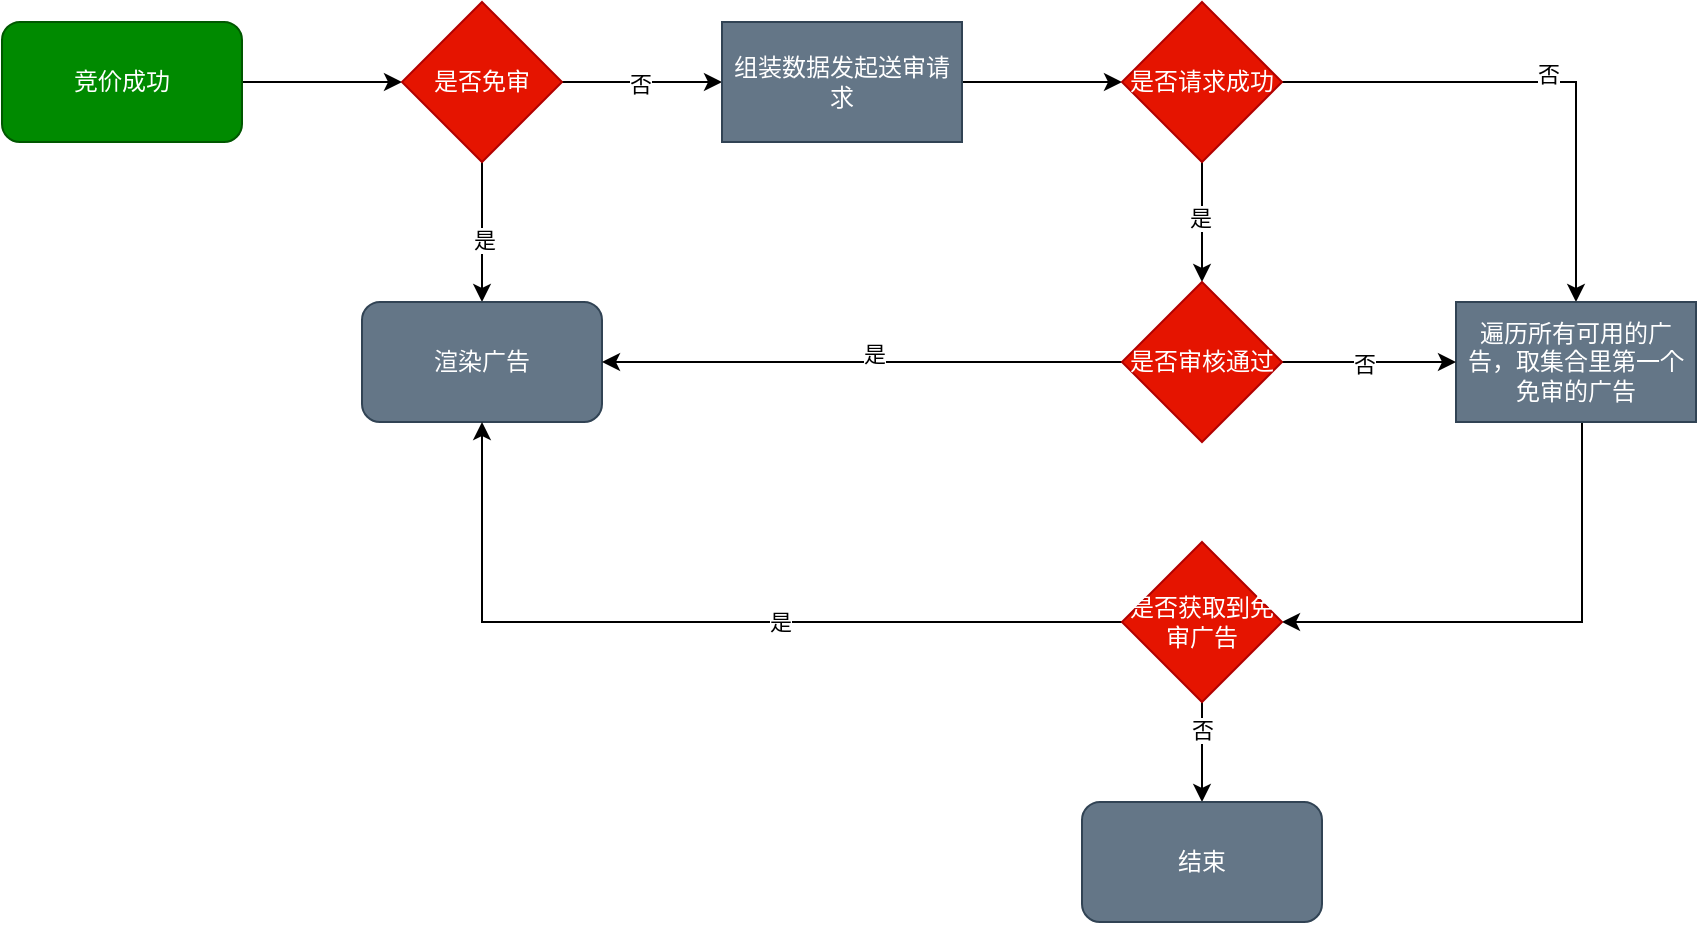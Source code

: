 <mxfile version="24.7.17">
  <diagram name="第 1 页" id="-iBdAIBDAezDfovrRm0V">
    <mxGraphModel dx="1139" dy="620" grid="1" gridSize="10" guides="1" tooltips="1" connect="1" arrows="1" fold="1" page="1" pageScale="1" pageWidth="827" pageHeight="1169" math="0" shadow="0">
      <root>
        <mxCell id="0" />
        <mxCell id="1" parent="0" />
        <mxCell id="1goMoPxQiR9Q-kaNRsh4-3" value="" style="edgeStyle=orthogonalEdgeStyle;rounded=0;orthogonalLoop=1;jettySize=auto;html=1;" edge="1" parent="1" source="1goMoPxQiR9Q-kaNRsh4-1" target="1goMoPxQiR9Q-kaNRsh4-2">
          <mxGeometry relative="1" as="geometry" />
        </mxCell>
        <mxCell id="1goMoPxQiR9Q-kaNRsh4-1" value="竞价成功" style="rounded=1;whiteSpace=wrap;html=1;fillColor=#008a00;fontColor=#ffffff;strokeColor=#005700;" vertex="1" parent="1">
          <mxGeometry x="100" y="360" width="120" height="60" as="geometry" />
        </mxCell>
        <mxCell id="1goMoPxQiR9Q-kaNRsh4-5" value="" style="edgeStyle=orthogonalEdgeStyle;rounded=0;orthogonalLoop=1;jettySize=auto;html=1;" edge="1" parent="1" source="1goMoPxQiR9Q-kaNRsh4-2" target="1goMoPxQiR9Q-kaNRsh4-4">
          <mxGeometry relative="1" as="geometry" />
        </mxCell>
        <mxCell id="1goMoPxQiR9Q-kaNRsh4-6" value="是" style="edgeLabel;html=1;align=center;verticalAlign=middle;resizable=0;points=[];" vertex="1" connectable="0" parent="1goMoPxQiR9Q-kaNRsh4-5">
          <mxGeometry x="0.114" y="1" relative="1" as="geometry">
            <mxPoint as="offset" />
          </mxGeometry>
        </mxCell>
        <mxCell id="1goMoPxQiR9Q-kaNRsh4-8" value="" style="edgeStyle=orthogonalEdgeStyle;rounded=0;orthogonalLoop=1;jettySize=auto;html=1;" edge="1" parent="1" source="1goMoPxQiR9Q-kaNRsh4-2" target="1goMoPxQiR9Q-kaNRsh4-7">
          <mxGeometry relative="1" as="geometry" />
        </mxCell>
        <mxCell id="1goMoPxQiR9Q-kaNRsh4-9" value="否" style="edgeLabel;html=1;align=center;verticalAlign=middle;resizable=0;points=[];" vertex="1" connectable="0" parent="1goMoPxQiR9Q-kaNRsh4-8">
          <mxGeometry x="-0.025" y="-1" relative="1" as="geometry">
            <mxPoint as="offset" />
          </mxGeometry>
        </mxCell>
        <mxCell id="1goMoPxQiR9Q-kaNRsh4-2" value="是否免审" style="rhombus;whiteSpace=wrap;html=1;fillColor=#e51400;fontColor=#ffffff;strokeColor=#B20000;" vertex="1" parent="1">
          <mxGeometry x="300" y="350" width="80" height="80" as="geometry" />
        </mxCell>
        <mxCell id="1goMoPxQiR9Q-kaNRsh4-4" value="渲染广告" style="rounded=1;whiteSpace=wrap;html=1;fillColor=#647687;fontColor=#ffffff;strokeColor=#314354;" vertex="1" parent="1">
          <mxGeometry x="280" y="500" width="120" height="60" as="geometry" />
        </mxCell>
        <mxCell id="1goMoPxQiR9Q-kaNRsh4-11" value="" style="edgeStyle=orthogonalEdgeStyle;rounded=0;orthogonalLoop=1;jettySize=auto;html=1;" edge="1" parent="1" source="1goMoPxQiR9Q-kaNRsh4-7" target="1goMoPxQiR9Q-kaNRsh4-10">
          <mxGeometry relative="1" as="geometry" />
        </mxCell>
        <mxCell id="1goMoPxQiR9Q-kaNRsh4-7" value="组装数据发起送审请求" style="rounded=0;whiteSpace=wrap;html=1;fillColor=#647687;fontColor=#ffffff;strokeColor=#314354;" vertex="1" parent="1">
          <mxGeometry x="460" y="360" width="120" height="60" as="geometry" />
        </mxCell>
        <mxCell id="1goMoPxQiR9Q-kaNRsh4-13" value="" style="edgeStyle=orthogonalEdgeStyle;rounded=0;orthogonalLoop=1;jettySize=auto;html=1;" edge="1" parent="1" source="1goMoPxQiR9Q-kaNRsh4-10" target="1goMoPxQiR9Q-kaNRsh4-12">
          <mxGeometry relative="1" as="geometry" />
        </mxCell>
        <mxCell id="1goMoPxQiR9Q-kaNRsh4-14" value="否" style="edgeLabel;html=1;align=center;verticalAlign=middle;resizable=0;points=[];" vertex="1" connectable="0" parent="1goMoPxQiR9Q-kaNRsh4-13">
          <mxGeometry x="0.033" y="4" relative="1" as="geometry">
            <mxPoint as="offset" />
          </mxGeometry>
        </mxCell>
        <mxCell id="1goMoPxQiR9Q-kaNRsh4-16" value="" style="edgeStyle=orthogonalEdgeStyle;rounded=0;orthogonalLoop=1;jettySize=auto;html=1;" edge="1" parent="1" source="1goMoPxQiR9Q-kaNRsh4-10" target="1goMoPxQiR9Q-kaNRsh4-15">
          <mxGeometry relative="1" as="geometry" />
        </mxCell>
        <mxCell id="1goMoPxQiR9Q-kaNRsh4-17" value="是" style="edgeLabel;html=1;align=center;verticalAlign=middle;resizable=0;points=[];" vertex="1" connectable="0" parent="1goMoPxQiR9Q-kaNRsh4-16">
          <mxGeometry x="-0.075" y="-1" relative="1" as="geometry">
            <mxPoint as="offset" />
          </mxGeometry>
        </mxCell>
        <mxCell id="1goMoPxQiR9Q-kaNRsh4-10" value="是否请求成功" style="rhombus;whiteSpace=wrap;html=1;fillColor=#e51400;fontColor=#ffffff;strokeColor=#B20000;" vertex="1" parent="1">
          <mxGeometry x="660" y="350" width="80" height="80" as="geometry" />
        </mxCell>
        <mxCell id="1goMoPxQiR9Q-kaNRsh4-25" value="" style="edgeStyle=orthogonalEdgeStyle;rounded=0;orthogonalLoop=1;jettySize=auto;html=1;" edge="1" parent="1" source="1goMoPxQiR9Q-kaNRsh4-12" target="1goMoPxQiR9Q-kaNRsh4-24">
          <mxGeometry relative="1" as="geometry">
            <Array as="points">
              <mxPoint x="890" y="660" />
            </Array>
          </mxGeometry>
        </mxCell>
        <mxCell id="1goMoPxQiR9Q-kaNRsh4-12" value="遍历所有可用的广告，取集合里第一个免审的广告" style="rounded=0;whiteSpace=wrap;html=1;fillColor=#647687;fontColor=#ffffff;strokeColor=#314354;" vertex="1" parent="1">
          <mxGeometry x="827" y="500" width="120" height="60" as="geometry" />
        </mxCell>
        <mxCell id="1goMoPxQiR9Q-kaNRsh4-20" style="edgeStyle=orthogonalEdgeStyle;rounded=0;orthogonalLoop=1;jettySize=auto;html=1;" edge="1" parent="1" source="1goMoPxQiR9Q-kaNRsh4-15" target="1goMoPxQiR9Q-kaNRsh4-4">
          <mxGeometry relative="1" as="geometry" />
        </mxCell>
        <mxCell id="1goMoPxQiR9Q-kaNRsh4-21" value="是" style="edgeLabel;html=1;align=center;verticalAlign=middle;resizable=0;points=[];" vertex="1" connectable="0" parent="1goMoPxQiR9Q-kaNRsh4-20">
          <mxGeometry x="-0.046" y="-4" relative="1" as="geometry">
            <mxPoint as="offset" />
          </mxGeometry>
        </mxCell>
        <mxCell id="1goMoPxQiR9Q-kaNRsh4-22" style="edgeStyle=orthogonalEdgeStyle;rounded=0;orthogonalLoop=1;jettySize=auto;html=1;" edge="1" parent="1" source="1goMoPxQiR9Q-kaNRsh4-15" target="1goMoPxQiR9Q-kaNRsh4-12">
          <mxGeometry relative="1" as="geometry" />
        </mxCell>
        <mxCell id="1goMoPxQiR9Q-kaNRsh4-23" value="否" style="edgeLabel;html=1;align=center;verticalAlign=middle;resizable=0;points=[];" vertex="1" connectable="0" parent="1goMoPxQiR9Q-kaNRsh4-22">
          <mxGeometry x="-0.058" y="-1" relative="1" as="geometry">
            <mxPoint as="offset" />
          </mxGeometry>
        </mxCell>
        <mxCell id="1goMoPxQiR9Q-kaNRsh4-15" value="是否审核通过" style="rhombus;whiteSpace=wrap;html=1;fillColor=#e51400;fontColor=#ffffff;strokeColor=#B20000;" vertex="1" parent="1">
          <mxGeometry x="660" y="490" width="80" height="80" as="geometry" />
        </mxCell>
        <mxCell id="1goMoPxQiR9Q-kaNRsh4-26" style="edgeStyle=orthogonalEdgeStyle;rounded=0;orthogonalLoop=1;jettySize=auto;html=1;entryX=0.5;entryY=1;entryDx=0;entryDy=0;" edge="1" parent="1" source="1goMoPxQiR9Q-kaNRsh4-24" target="1goMoPxQiR9Q-kaNRsh4-4">
          <mxGeometry relative="1" as="geometry" />
        </mxCell>
        <mxCell id="1goMoPxQiR9Q-kaNRsh4-27" value="是" style="edgeLabel;html=1;align=center;verticalAlign=middle;resizable=0;points=[];" vertex="1" connectable="0" parent="1goMoPxQiR9Q-kaNRsh4-26">
          <mxGeometry x="-0.186" relative="1" as="geometry">
            <mxPoint as="offset" />
          </mxGeometry>
        </mxCell>
        <mxCell id="1goMoPxQiR9Q-kaNRsh4-29" value="" style="edgeStyle=orthogonalEdgeStyle;rounded=0;orthogonalLoop=1;jettySize=auto;html=1;" edge="1" parent="1" source="1goMoPxQiR9Q-kaNRsh4-24" target="1goMoPxQiR9Q-kaNRsh4-28">
          <mxGeometry relative="1" as="geometry" />
        </mxCell>
        <mxCell id="1goMoPxQiR9Q-kaNRsh4-30" value="否" style="edgeLabel;html=1;align=center;verticalAlign=middle;resizable=0;points=[];" vertex="1" connectable="0" parent="1goMoPxQiR9Q-kaNRsh4-29">
          <mxGeometry x="-0.44" relative="1" as="geometry">
            <mxPoint as="offset" />
          </mxGeometry>
        </mxCell>
        <mxCell id="1goMoPxQiR9Q-kaNRsh4-24" value="是否获取到免审广告" style="rhombus;whiteSpace=wrap;html=1;fillColor=#e51400;strokeColor=#B20000;fontColor=#ffffff;rounded=0;" vertex="1" parent="1">
          <mxGeometry x="660" y="620" width="80" height="80" as="geometry" />
        </mxCell>
        <mxCell id="1goMoPxQiR9Q-kaNRsh4-28" value="结束" style="rounded=1;whiteSpace=wrap;html=1;fillColor=#647687;fontColor=#ffffff;strokeColor=#314354;" vertex="1" parent="1">
          <mxGeometry x="640" y="750" width="120" height="60" as="geometry" />
        </mxCell>
      </root>
    </mxGraphModel>
  </diagram>
</mxfile>
